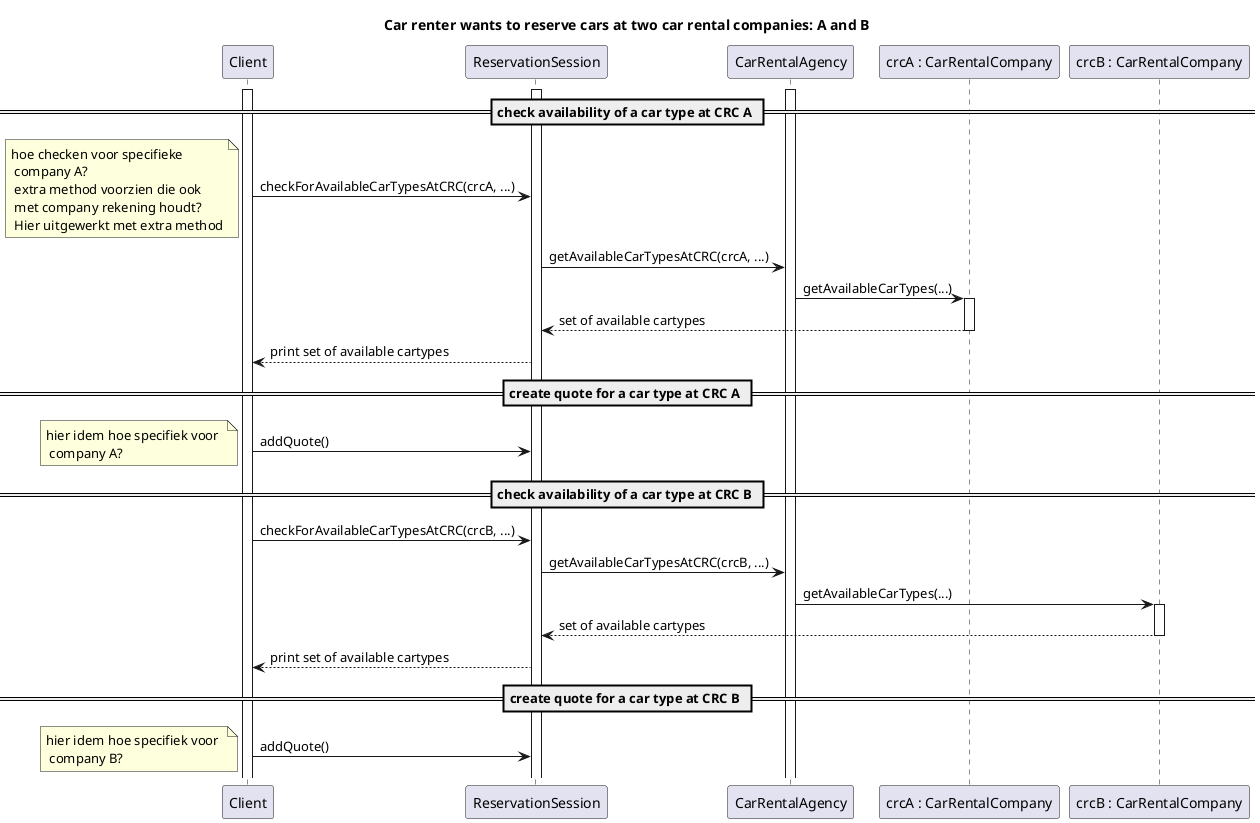 @startuml
title Car renter wants to reserve cars at two car rental companies: A and B

participant Client
participant ReservationSession
participant CarRentalAgency
participant "crcA : CarRentalCompany" as CarRentalCompanyA
participant "crcB : CarRentalCompany" as CarRentalCompanyB

activate Client
activate ReservationSession
activate CarRentalAgency

== check availability of a car type at CRC A ==
' cartype at company A
Client->ReservationSession: checkForAvailableCarTypesAtCRC(crcA, ...)
    note left : hoe checken voor specifieke \n company A? \n extra method voorzien die ook \n met company rekening houdt? \n Hier uitgewerkt met extra method
ReservationSession->CarRentalAgency : getAvailableCarTypesAtCRC(crcA, ...) 

CarRentalAgency->CarRentalCompanyA : getAvailableCarTypes(...)
activate CarRentalCompanyA
CarRentalCompanyA-->ReservationSession : set of available cartypes
deactivate CarRentalCompanyA
ReservationSession-->Client : print set of available cartypes

== create quote for a car type at CRC A ==
Client->ReservationSession: addQuote() 
note left  : hier idem hoe specifiek voor \n company A?

== check availability of a car type at CRC B ==
' cartype at company B
Client->ReservationSession: checkForAvailableCarTypesAtCRC(crcB, ...)

ReservationSession->CarRentalAgency : getAvailableCarTypesAtCRC(crcB, ...) 

CarRentalAgency->CarRentalCompanyB : getAvailableCarTypes(...)
activate CarRentalCompanyB
CarRentalCompanyB-->ReservationSession : set of available cartypes
deactivate CarRentalCompanyB
ReservationSession-->Client : print set of available cartypes

== create quote for a car type at CRC B ==
Client->ReservationSession: addQuote()
note left  : hier idem hoe specifiek voor \n company B?



@enduml
